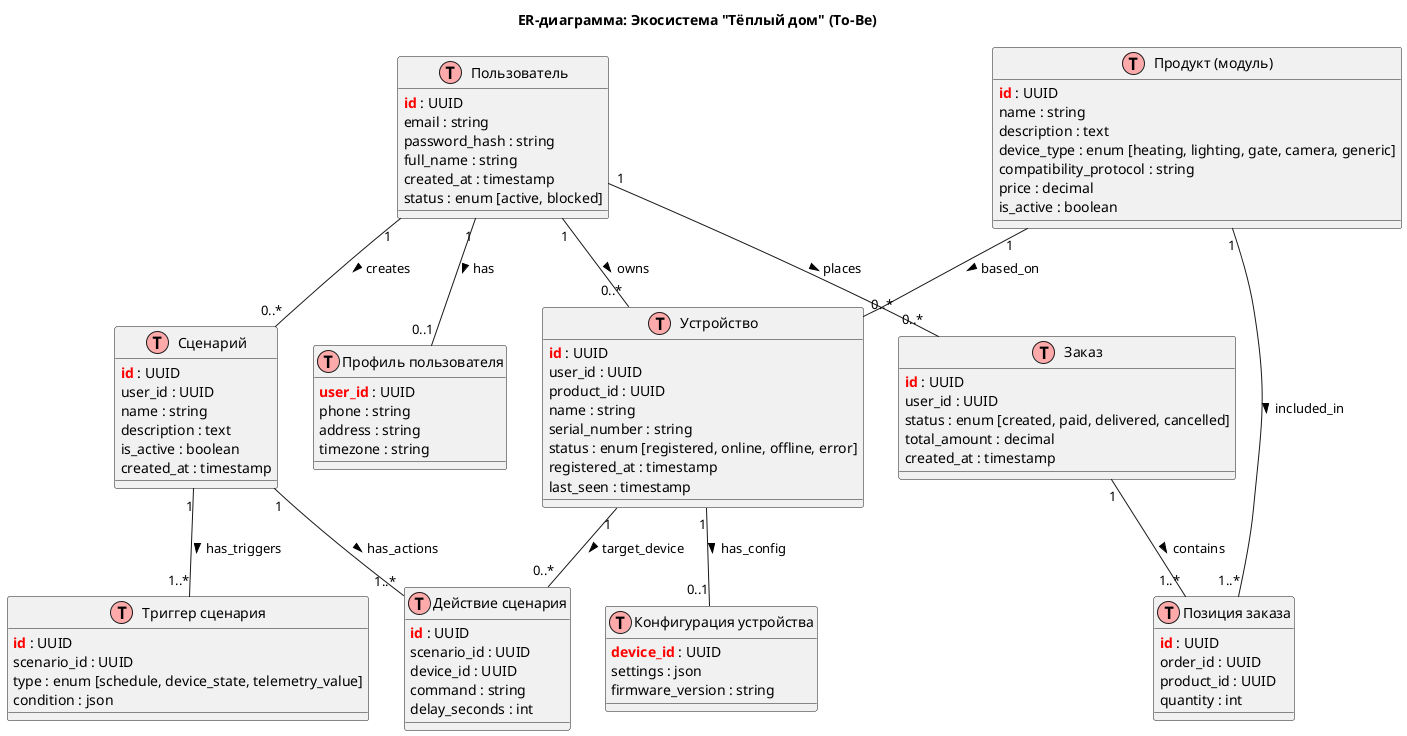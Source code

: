 @startuml name='ErDiagram'
' Включаем синтаксис ER-диаграмм
!define Table(name,desc) class name as "desc" << (T,#FFAAAA) >>
!define primary_key(x) <b><color:red>x</color></b>
!define foreign_key(x) <color:blue>x</color>

title ER-диаграмма: Экосистема "Тёплый дом" (To-Be)

' ===== Сущности из Bounded Context: User Management =====
Table(User, "Пользователь") {
  primary_key(id) : UUID
  email : string
  password_hash : string
  full_name : string
  created_at : timestamp
  status : enum [active, blocked]
}

Table(Profile, "Профиль пользователя") {
  primary_key(user_id) : UUID
  phone : string
  address : string
  timezone : string
}

' ===== Сущности из Bounded Context: Product Catalog =====
Table(Product, "Продукт (модуль)") {
  primary_key(id) : UUID
  name : string
  description : text
  device_type : enum [heating, lighting, gate, camera, generic]
  compatibility_protocol : string
  price : decimal
  is_active : boolean
}

Table(Order, "Заказ") {
  primary_key(id) : UUID
  user_id : UUID
  status : enum [created, paid, delivered, cancelled]
  total_amount : decimal
  created_at : timestamp
}

Table(OrderItem, "Позиция заказа") {
  primary_key(id) : UUID
  order_id : UUID
  product_id : UUID
  quantity : int
}

' ===== Сущности из Bounded Context: Device Management =====
Table(Device, "Устройство") {
  primary_key(id) : UUID
  user_id : UUID
  product_id : UUID
  name : string
  serial_number : string
  status : enum [registered, online, offline, error]
  registered_at : timestamp
  last_seen : timestamp
}

Table(DeviceConfig, "Конфигурация устройства") {
  primary_key(device_id) : UUID
  settings : json
  firmware_version : string
}

' ===== Сущности из Bounded Context: Scenario Engine =====
Table(Scenario, "Сценарий") {
  primary_key(id) : UUID
  user_id : UUID
  name : string
  description : text
  is_active : boolean
  created_at : timestamp
}

Table(ScenarioTrigger, "Триггер сценария") {
  primary_key(id) : UUID
  scenario_id : UUID
  type : enum [schedule, device_state, telemetry_value]
  condition : json
}

Table(ScenarioAction, "Действие сценария") {
  primary_key(id) : UUID
  scenario_id : UUID
  device_id : UUID
  command : string
  delay_seconds : int
}

' ===== Сущности из Bounded Context: Telemetry =====
' (не показываем таблицу телеметрии, так как она будет в TSDB, не в PostgreSQL)

' ===== Связи =====
User "1" -- "0..1" Profile : has >
User "1" -- "0..*" Order : places >
User "1" -- "0..*" Device : owns >
User "1" -- "0..*" Scenario : creates >

Order "1" -- "1..*" OrderItem : contains >
Product "1" -- "1..*" OrderItem : included_in >
Product "1" -- "0..*" Device : based_on >

Device "1" -- "0..1" DeviceConfig : has_config >
Scenario "1" -- "1..*" ScenarioTrigger : has_triggers >
Scenario "1" -- "1..*" ScenarioAction : has_actions >
Device "1" -- "0..*" ScenarioAction : target_device >

@enduml